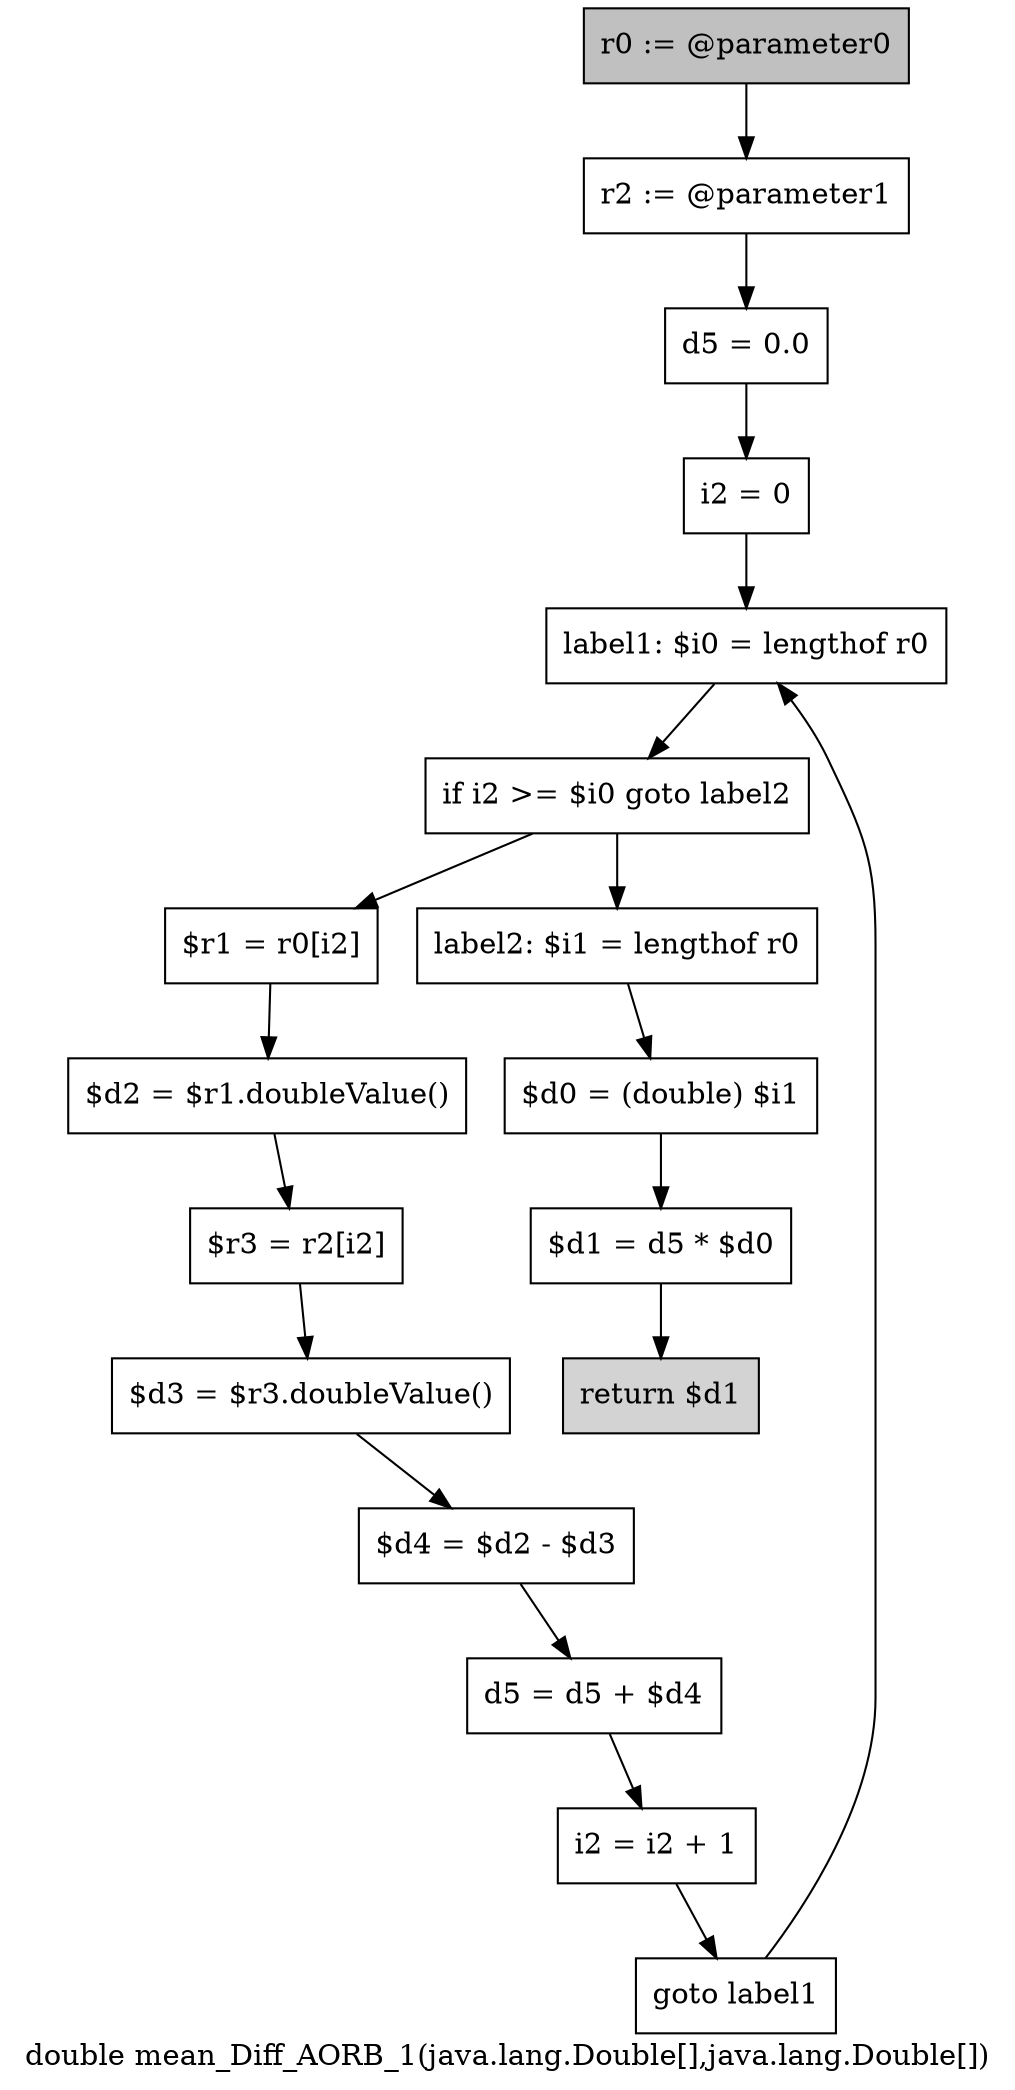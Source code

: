 digraph "double mean_Diff_AORB_1(java.lang.Double[],java.lang.Double[])" {
    label="double mean_Diff_AORB_1(java.lang.Double[],java.lang.Double[])";
    node [shape=box];
    "0" [style=filled,fillcolor=gray,label="r0 := @parameter0",];
    "1" [label="r2 := @parameter1",];
    "0"->"1";
    "2" [label="d5 = 0.0",];
    "1"->"2";
    "3" [label="i2 = 0",];
    "2"->"3";
    "4" [label="label1: $i0 = lengthof r0",];
    "3"->"4";
    "5" [label="if i2 >= $i0 goto label2",];
    "4"->"5";
    "6" [label="$r1 = r0[i2]",];
    "5"->"6";
    "14" [label="label2: $i1 = lengthof r0",];
    "5"->"14";
    "7" [label="$d2 = $r1.doubleValue()",];
    "6"->"7";
    "8" [label="$r3 = r2[i2]",];
    "7"->"8";
    "9" [label="$d3 = $r3.doubleValue()",];
    "8"->"9";
    "10" [label="$d4 = $d2 - $d3",];
    "9"->"10";
    "11" [label="d5 = d5 + $d4",];
    "10"->"11";
    "12" [label="i2 = i2 + 1",];
    "11"->"12";
    "13" [label="goto label1",];
    "12"->"13";
    "13"->"4";
    "15" [label="$d0 = (double) $i1",];
    "14"->"15";
    "16" [label="$d1 = d5 * $d0",];
    "15"->"16";
    "17" [style=filled,fillcolor=lightgray,label="return $d1",];
    "16"->"17";
}
